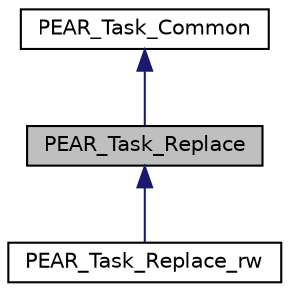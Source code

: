 digraph "PEAR_Task_Replace"
{
 // LATEX_PDF_SIZE
  edge [fontname="Helvetica",fontsize="10",labelfontname="Helvetica",labelfontsize="10"];
  node [fontname="Helvetica",fontsize="10",shape=record];
  Node1 [label="PEAR_Task_Replace",height=0.2,width=0.4,color="black", fillcolor="grey75", style="filled", fontcolor="black",tooltip=" "];
  Node2 -> Node1 [dir="back",color="midnightblue",fontsize="10",style="solid",fontname="Helvetica"];
  Node2 [label="PEAR_Task_Common",height=0.2,width=0.4,color="black", fillcolor="white", style="filled",URL="$classPEAR__Task__Common.html",tooltip=" "];
  Node1 -> Node3 [dir="back",color="midnightblue",fontsize="10",style="solid",fontname="Helvetica"];
  Node3 [label="PEAR_Task_Replace_rw",height=0.2,width=0.4,color="black", fillcolor="white", style="filled",URL="$classPEAR__Task__Replace__rw.html",tooltip=" "];
}
